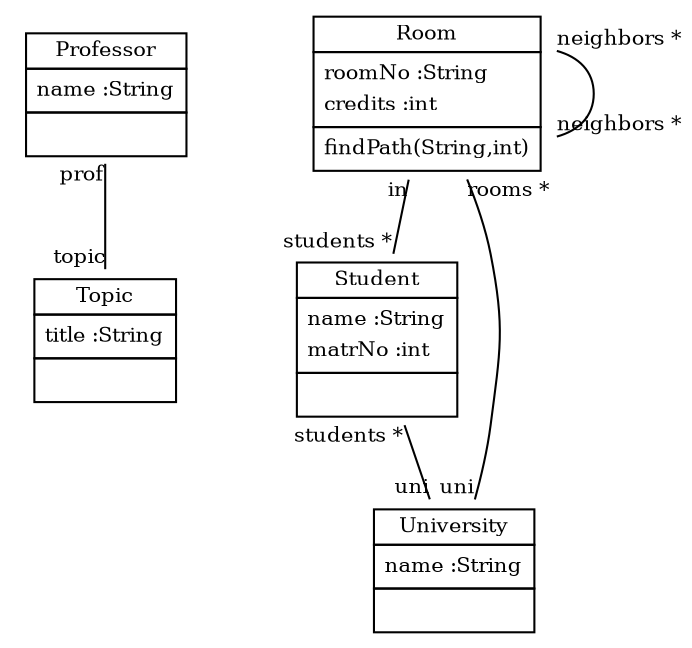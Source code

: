 
 digraph ClassDiagram {
    node [shape = none, fontsize = 10]; 
    edge [fontsize = 10];
    
    
    _Professor [label=<<table border='0' cellborder='1' cellspacing='0'> <tr> <td>Professor</td> </tr> <tr><td><table border='0' cellborder='0' cellspacing='0'> <tr><td align='left'>name :String</td></tr>  </table></td></tr> <tr><td><table border='0' cellborder='0' cellspacing='0'> <tr><td> </td></tr> </table></td></tr> </table>>];
    _Topic [label=<<table border='0' cellborder='1' cellspacing='0'> <tr> <td>Topic</td> </tr> <tr><td><table border='0' cellborder='0' cellspacing='0'> <tr><td align='left'>title :String</td></tr>  </table></td></tr> <tr><td><table border='0' cellborder='0' cellspacing='0'> <tr><td> </td></tr> </table></td></tr> </table>>];
    _Room [label=<<table border='0' cellborder='1' cellspacing='0'> <tr> <td>Room</td> </tr> <tr><td><table border='0' cellborder='0' cellspacing='0'> <tr><td align='left'>roomNo :String</td></tr> <tr><td align='left'>credits :int</td></tr>  </table></td></tr> <tr><td><table border='0' cellborder='0' cellspacing='0'> <tr><td align='left'>findPath(String,int)</td></tr>  </table></td></tr> </table>>];
    _Student [label=<<table border='0' cellborder='1' cellspacing='0'> <tr> <td>Student</td> </tr> <tr><td><table border='0' cellborder='0' cellspacing='0'> <tr><td align='left'>name :String</td></tr> <tr><td align='left'>matrNo :int</td></tr>  </table></td></tr> <tr><td><table border='0' cellborder='0' cellspacing='0'> <tr><td> </td></tr> </table></td></tr> </table>>];
    _University [label=<<table border='0' cellborder='1' cellspacing='0'> <tr> <td>University</td> </tr> <tr><td><table border='0' cellborder='0' cellspacing='0'> <tr><td align='left'>name :String</td></tr>  </table></td></tr> <tr><td><table border='0' cellborder='0' cellspacing='0'> <tr><td> </td></tr> </table></td></tr> </table>>];
    
    
    
    _Professor -> _Topic [headlabel = "topic" taillabel = "prof" arrowhead = "none" ];
    _Room -> _Room [headlabel = "neighbors *" taillabel = "neighbors *" arrowhead = "none" ];
    _Room -> _Student [headlabel = "students *" taillabel = "in" arrowhead = "none" ];
    _Room -> _University [headlabel = "uni" taillabel = "rooms *" arrowhead = "none" ];
    _Student -> _University [headlabel = "uni" taillabel = "students *" arrowhead = "none" ];
}

